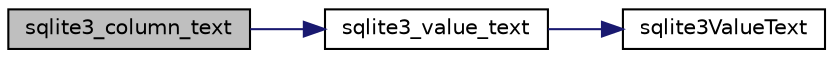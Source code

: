 digraph "sqlite3_column_text"
{
  edge [fontname="Helvetica",fontsize="10",labelfontname="Helvetica",labelfontsize="10"];
  node [fontname="Helvetica",fontsize="10",shape=record];
  rankdir="LR";
  Node1 [label="sqlite3_column_text",height=0.2,width=0.4,color="black", fillcolor="grey75", style="filled", fontcolor="black"];
  Node1 -> Node2 [color="midnightblue",fontsize="10",style="solid",fontname="Helvetica"];
  Node2 [label="sqlite3_value_text",height=0.2,width=0.4,color="black", fillcolor="white", style="filled",URL="$sqlite3_8c.html#a51755d39ab19883aea0d3e4718325b81"];
  Node2 -> Node3 [color="midnightblue",fontsize="10",style="solid",fontname="Helvetica"];
  Node3 [label="sqlite3ValueText",height=0.2,width=0.4,color="black", fillcolor="white", style="filled",URL="$sqlite3_8c.html#ad567a94e52d1adf81f4857fdba00a59b"];
}
